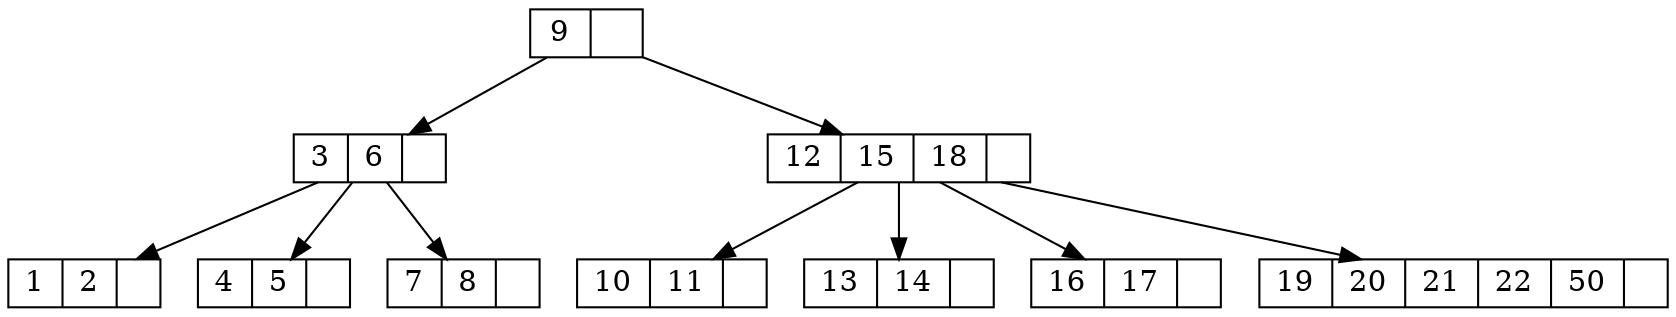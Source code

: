 digraph G {
 node [shape = record,height=.1];9->3;
3->1;
3->4;
3->7;
9->12;
12->10;
12->13;
12->16;
12->19;
9[label = "<f0>9|"];
3[label = "<f0>3|<f1>6|"];
1[label = "<f0>1|<f1>2|"];
4[label = "<f0>4|<f1>5|"];
7[label = "<f0>7|<f1>8|"];
12[label = "<f0>12|<f1>15|<f2>18|"];
10[label = "<f0>10|<f1>11|"];
13[label = "<f0>13|<f1>14|"];
16[label = "<f0>16|<f1>17|"];
19[label = "<f0>19|<f1>20|<f2>21|<f3>22|<f4>50|"];
}
